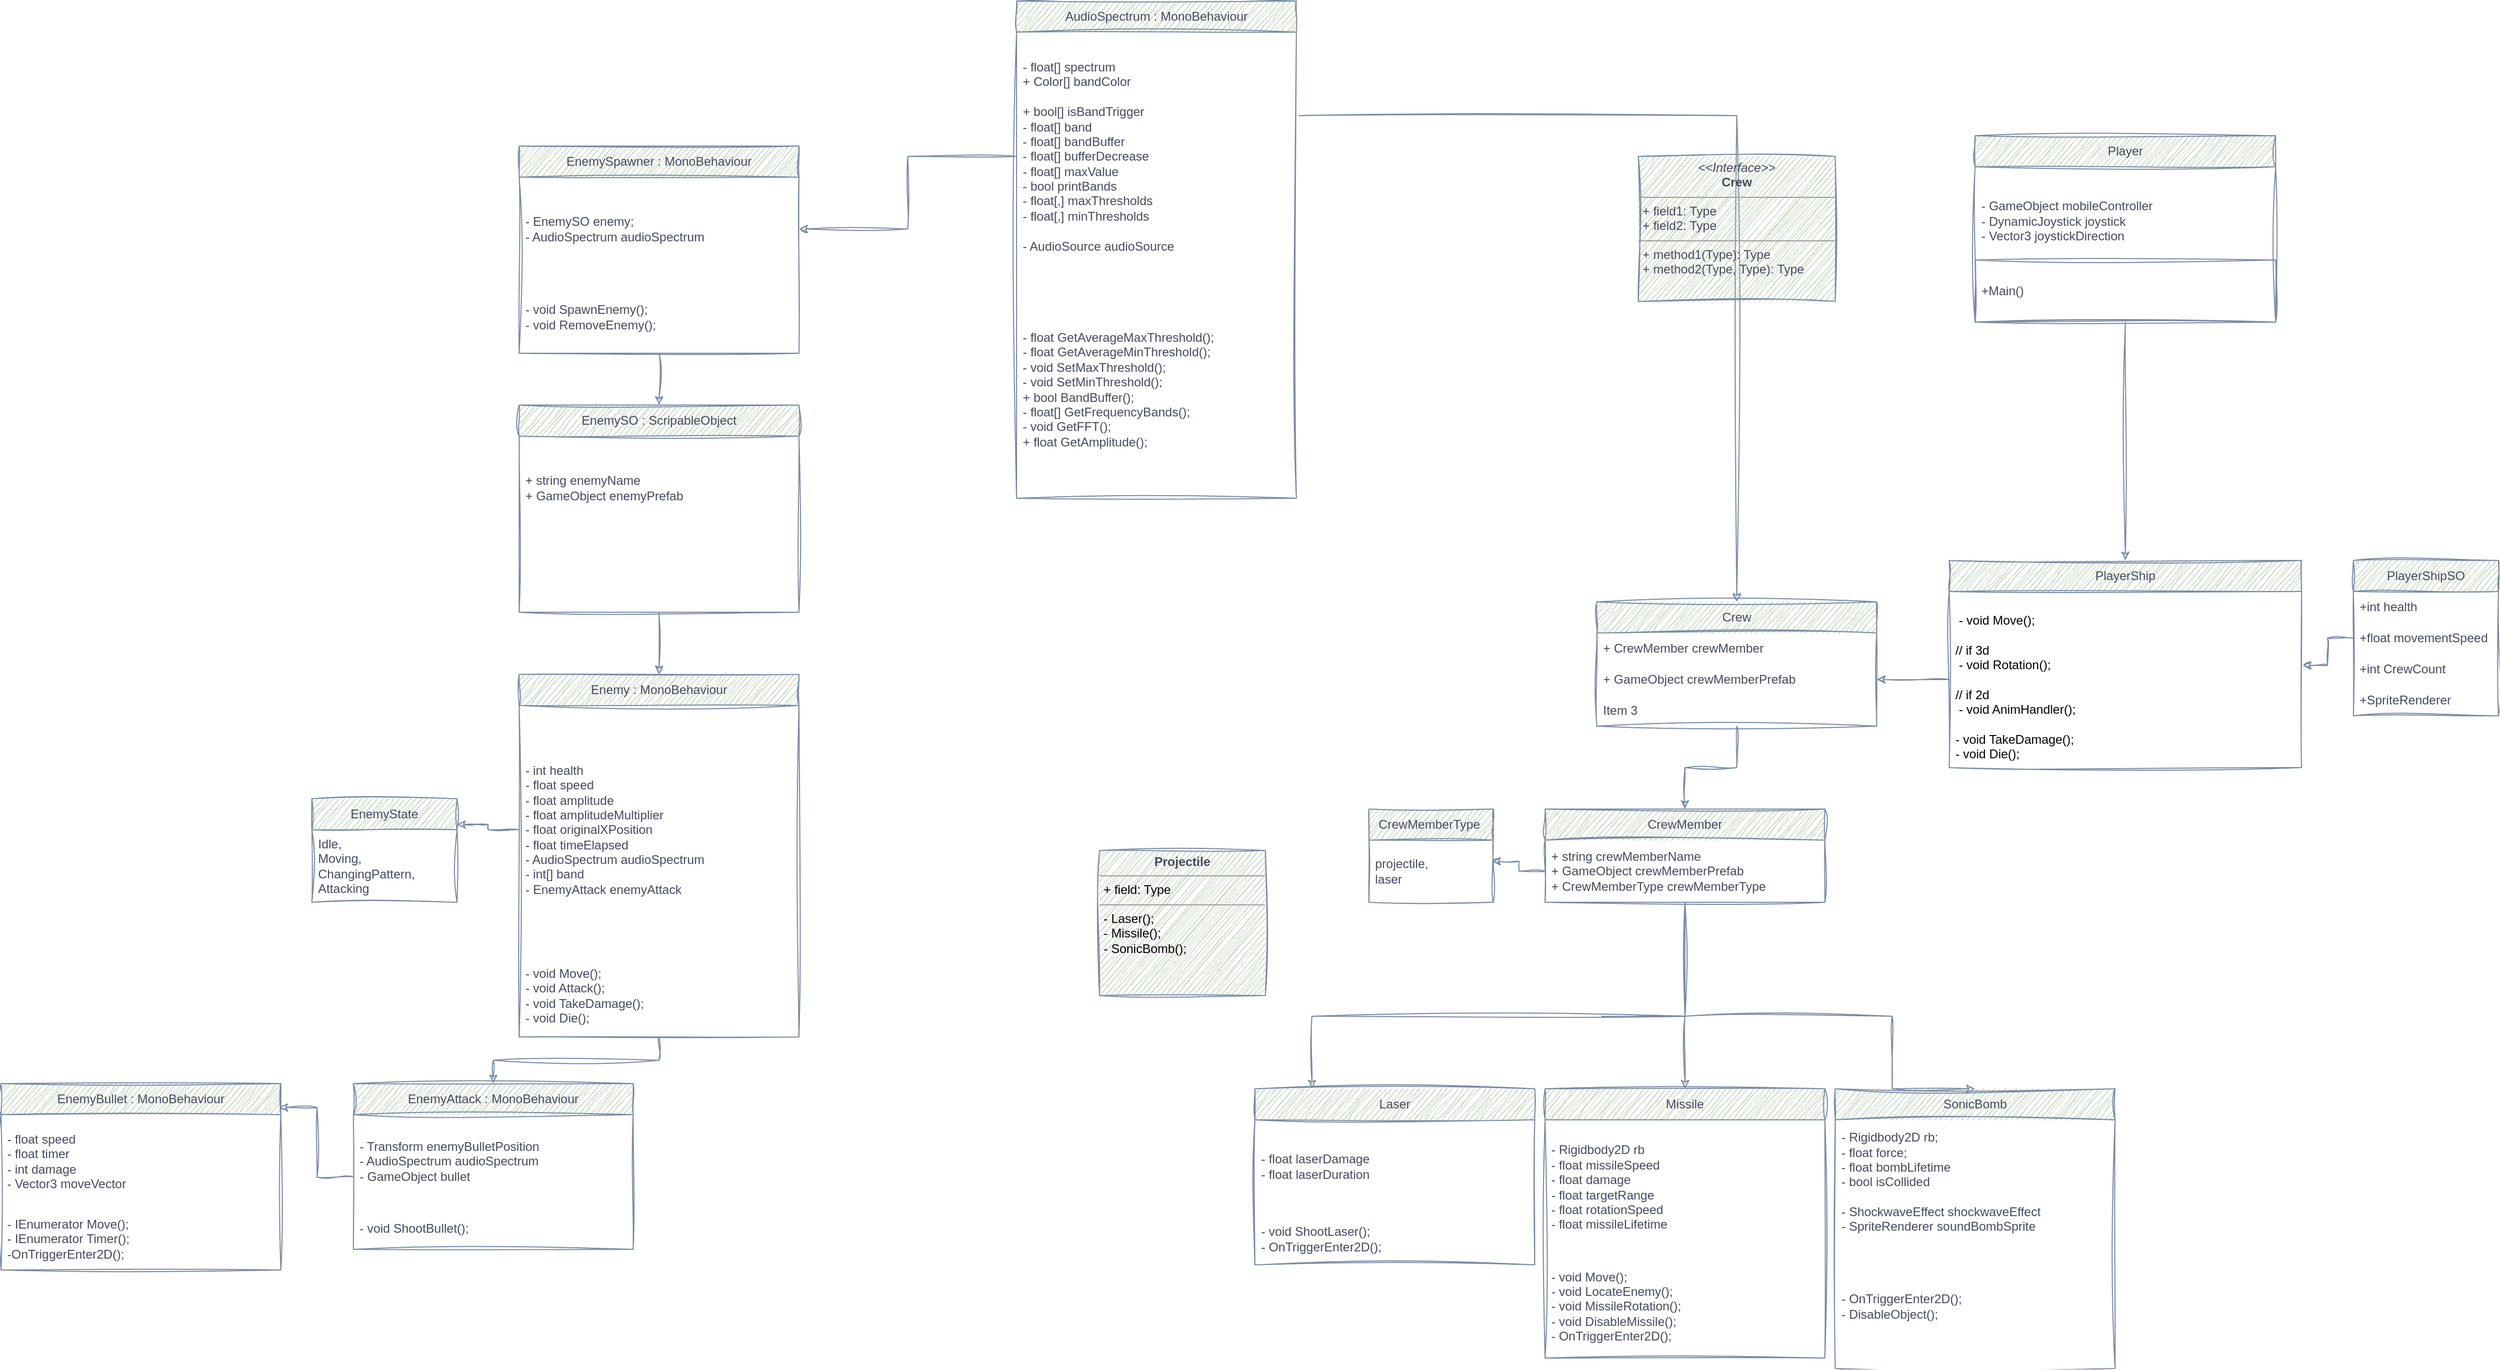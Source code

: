 <mxfile version="22.1.18" type="github">
  <diagram name="Sayfa -1" id="yCrZOPDf6HmHTxJyL4QL">
    <mxGraphModel dx="2022" dy="1812" grid="1" gridSize="10" guides="1" tooltips="1" connect="1" arrows="1" fold="1" page="1" pageScale="1" pageWidth="827" pageHeight="1169" background="none" math="0" shadow="0">
      <root>
        <mxCell id="0" />
        <mxCell id="1" parent="0" />
        <mxCell id="bwt9VeVOE_LFPgZfpiQ7-1" style="edgeStyle=orthogonalEdgeStyle;rounded=0;orthogonalLoop=1;jettySize=auto;html=1;entryX=0.5;entryY=0;entryDx=0;entryDy=0;exitX=1.009;exitY=0.336;exitDx=0;exitDy=0;exitPerimeter=0;labelBackgroundColor=none;fontColor=default;sketch=1;curveFitting=1;jiggle=2;strokeColor=#788AA3;" edge="1" parent="1" source="bwt9VeVOE_LFPgZfpiQ7-3" target="bwt9VeVOE_LFPgZfpiQ7-13">
          <mxGeometry relative="1" as="geometry" />
        </mxCell>
        <mxCell id="bwt9VeVOE_LFPgZfpiQ7-2" value="AudioSpectrum : MonoBehaviour" style="swimlane;fontStyle=0;childLayout=stackLayout;horizontal=1;startSize=30;horizontalStack=0;resizeParent=1;resizeParentMax=0;resizeLast=0;collapsible=1;marginBottom=0;whiteSpace=wrap;html=1;labelBackgroundColor=none;rounded=0;sketch=1;curveFitting=1;jiggle=2;fillColor=#B2C9AB;strokeColor=#788AA3;fontColor=#46495D;" vertex="1" parent="1">
          <mxGeometry x="210" y="-430" width="270" height="480" as="geometry">
            <mxRectangle x="330" y="430" width="60" height="30" as="alternateBounds" />
          </mxGeometry>
        </mxCell>
        <mxCell id="bwt9VeVOE_LFPgZfpiQ7-3" value="- float[] spectrum&lt;br&gt;+ Color[] bandColor&lt;br&gt;&lt;br&gt;+ bool[] isBandTrigger&lt;br&gt;- float[] band&lt;br&gt;- float[] bandBuffer&lt;br&gt;- float[] bufferDecrease&lt;br&gt;- float[] maxValue&lt;br&gt;- bool printBands&lt;br&gt;- float[,] maxThresholds&lt;br&gt;- float[,] minThresholds&lt;br&gt;&lt;br&gt;- AudioSource audioSource" style="text;strokeColor=none;fillColor=none;align=left;verticalAlign=middle;spacingLeft=4;spacingRight=4;overflow=hidden;points=[[0,0.5],[1,0.5]];portConstraint=eastwest;rotatable=0;whiteSpace=wrap;html=1;labelBackgroundColor=none;rounded=0;sketch=1;curveFitting=1;jiggle=2;fontColor=#46495D;" vertex="1" parent="bwt9VeVOE_LFPgZfpiQ7-2">
          <mxGeometry y="30" width="270" height="240" as="geometry" />
        </mxCell>
        <mxCell id="bwt9VeVOE_LFPgZfpiQ7-4" value="- float GetAverageMaxThreshold();&lt;br&gt;- float GetAverageMinThreshold();&lt;br&gt;- void SetMaxThreshold();&lt;br&gt;- void SetMinThreshold();&lt;br&gt;+ bool BandBuffer();&lt;br&gt;- float[] GetFrequencyBands();&lt;br&gt;- void GetFFT();&lt;br&gt;+ float GetAmplitude();" style="text;fillColor=none;align=left;verticalAlign=middle;spacingLeft=4;spacingRight=4;overflow=hidden;points=[[0,0.5],[1,0.5]];portConstraint=eastwest;rotatable=0;whiteSpace=wrap;html=1;labelBackgroundColor=none;rounded=0;sketch=1;curveFitting=1;jiggle=2;fontColor=#46495D;" vertex="1" parent="bwt9VeVOE_LFPgZfpiQ7-2">
          <mxGeometry y="270" width="270" height="210" as="geometry" />
        </mxCell>
        <mxCell id="bwt9VeVOE_LFPgZfpiQ7-5" style="edgeStyle=orthogonalEdgeStyle;rounded=0;orthogonalLoop=1;jettySize=auto;html=1;entryX=0.5;entryY=0;entryDx=0;entryDy=0;labelBackgroundColor=none;fontColor=default;sketch=1;curveFitting=1;jiggle=2;strokeColor=#788AA3;" edge="1" parent="1" source="bwt9VeVOE_LFPgZfpiQ7-6" target="bwt9VeVOE_LFPgZfpiQ7-40">
          <mxGeometry relative="1" as="geometry" />
        </mxCell>
        <mxCell id="bwt9VeVOE_LFPgZfpiQ7-6" value="Enemy : MonoBehaviour" style="swimlane;fontStyle=0;childLayout=stackLayout;horizontal=1;startSize=30;horizontalStack=0;resizeParent=1;resizeParentMax=0;resizeLast=0;collapsible=1;marginBottom=0;whiteSpace=wrap;html=1;labelBackgroundColor=none;rounded=0;sketch=1;curveFitting=1;jiggle=2;fillColor=#B2C9AB;strokeColor=#788AA3;fontColor=#46495D;" vertex="1" parent="1">
          <mxGeometry x="-270" y="220" width="270" height="350" as="geometry">
            <mxRectangle x="330" y="430" width="60" height="30" as="alternateBounds" />
          </mxGeometry>
        </mxCell>
        <mxCell id="bwt9VeVOE_LFPgZfpiQ7-7" value="- int health&lt;br&gt;- float speed&lt;br&gt;- float amplitude&lt;br&gt;- float amplitudeMultiplier&lt;br&gt;- float originalXPosition&lt;br&gt;- float timeElapsed&lt;br&gt;- AudioSpectrum audioSpectrum&lt;br&gt;- int[] band&lt;br&gt;- EnemyAttack enemyAttack" style="text;strokeColor=none;fillColor=none;align=left;verticalAlign=middle;spacingLeft=4;spacingRight=4;overflow=hidden;points=[[0,0.5],[1,0.5]];portConstraint=eastwest;rotatable=0;whiteSpace=wrap;html=1;labelBackgroundColor=none;rounded=0;sketch=1;curveFitting=1;jiggle=2;fontColor=#46495D;" vertex="1" parent="bwt9VeVOE_LFPgZfpiQ7-6">
          <mxGeometry y="30" width="270" height="240" as="geometry" />
        </mxCell>
        <mxCell id="bwt9VeVOE_LFPgZfpiQ7-8" value="- void Move();&lt;br&gt;- void Attack();&lt;br&gt;- void TakeDamage();&lt;br&gt;- void Die();" style="text;fillColor=none;align=left;verticalAlign=middle;spacingLeft=4;spacingRight=4;overflow=hidden;points=[[0,0.5],[1,0.5]];portConstraint=eastwest;rotatable=0;whiteSpace=wrap;html=1;labelBackgroundColor=none;rounded=0;sketch=1;curveFitting=1;jiggle=2;fontColor=#46495D;" vertex="1" parent="bwt9VeVOE_LFPgZfpiQ7-6">
          <mxGeometry y="270" width="270" height="80" as="geometry" />
        </mxCell>
        <mxCell id="bwt9VeVOE_LFPgZfpiQ7-77" style="edgeStyle=orthogonalEdgeStyle;rounded=0;orthogonalLoop=1;jettySize=auto;html=1;entryX=0.5;entryY=0;entryDx=0;entryDy=0;labelBackgroundColor=none;fontColor=default;sketch=1;curveFitting=1;jiggle=2;strokeColor=#788AA3;" edge="1" parent="1" source="bwt9VeVOE_LFPgZfpiQ7-9" target="bwt9VeVOE_LFPgZfpiQ7-60">
          <mxGeometry relative="1" as="geometry" />
        </mxCell>
        <mxCell id="bwt9VeVOE_LFPgZfpiQ7-9" value="Player" style="swimlane;fontStyle=0;childLayout=stackLayout;horizontal=1;startSize=30;horizontalStack=0;resizeParent=1;resizeParentMax=0;resizeLast=0;collapsible=1;marginBottom=0;whiteSpace=wrap;html=1;labelBackgroundColor=none;rounded=0;sketch=1;curveFitting=1;jiggle=2;fillColor=#B2C9AB;strokeColor=#788AA3;fontColor=#46495D;" vertex="1" parent="1">
          <mxGeometry x="1135" y="-300" width="290" height="180" as="geometry">
            <mxRectangle x="330" y="430" width="60" height="30" as="alternateBounds" />
          </mxGeometry>
        </mxCell>
        <mxCell id="bwt9VeVOE_LFPgZfpiQ7-10" value="&lt;br&gt;- GameObject mobileController&lt;br&gt;- DynamicJoystick joystick&lt;br&gt;- Vector3 joystickDirection" style="text;strokeColor=none;fillColor=none;align=left;verticalAlign=middle;spacingLeft=4;spacingRight=4;overflow=hidden;points=[[0,0.5],[1,0.5]];portConstraint=eastwest;rotatable=0;whiteSpace=wrap;html=1;labelBackgroundColor=none;rounded=0;sketch=1;curveFitting=1;jiggle=2;fontColor=#46495D;" vertex="1" parent="bwt9VeVOE_LFPgZfpiQ7-9">
          <mxGeometry y="30" width="290" height="90" as="geometry" />
        </mxCell>
        <mxCell id="bwt9VeVOE_LFPgZfpiQ7-11" value="+Main()" style="text;fillColor=none;align=left;verticalAlign=middle;spacingLeft=4;spacingRight=4;overflow=hidden;points=[[0,0.5],[1,0.5]];portConstraint=eastwest;rotatable=0;whiteSpace=wrap;html=1;labelBackgroundColor=none;rounded=0;sketch=1;curveFitting=1;jiggle=2;fontColor=#46495D;strokeColor=#788AA3;" vertex="1" parent="bwt9VeVOE_LFPgZfpiQ7-9">
          <mxGeometry y="120" width="290" height="60" as="geometry" />
        </mxCell>
        <mxCell id="bwt9VeVOE_LFPgZfpiQ7-12" style="edgeStyle=orthogonalEdgeStyle;rounded=0;orthogonalLoop=1;jettySize=auto;html=1;entryX=0.5;entryY=0;entryDx=0;entryDy=0;labelBackgroundColor=none;fontColor=default;sketch=1;curveFitting=1;jiggle=2;strokeColor=#788AA3;" edge="1" parent="1" source="bwt9VeVOE_LFPgZfpiQ7-13" target="bwt9VeVOE_LFPgZfpiQ7-22">
          <mxGeometry relative="1" as="geometry" />
        </mxCell>
        <mxCell id="bwt9VeVOE_LFPgZfpiQ7-13" value="Crew" style="swimlane;fontStyle=0;childLayout=stackLayout;horizontal=1;startSize=30;horizontalStack=0;resizeParent=1;resizeParentMax=0;resizeLast=0;collapsible=1;marginBottom=0;whiteSpace=wrap;html=1;labelBackgroundColor=none;rounded=0;sketch=1;curveFitting=1;jiggle=2;fillColor=#B2C9AB;strokeColor=#788AA3;fontColor=#46495D;" vertex="1" parent="1">
          <mxGeometry x="770" y="150" width="270" height="120" as="geometry">
            <mxRectangle x="330" y="430" width="60" height="30" as="alternateBounds" />
          </mxGeometry>
        </mxCell>
        <mxCell id="bwt9VeVOE_LFPgZfpiQ7-14" value="+ CrewMember crewMember" style="text;strokeColor=none;fillColor=none;align=left;verticalAlign=middle;spacingLeft=4;spacingRight=4;overflow=hidden;points=[[0,0.5],[1,0.5]];portConstraint=eastwest;rotatable=0;whiteSpace=wrap;html=1;labelBackgroundColor=none;rounded=0;sketch=1;curveFitting=1;jiggle=2;fontColor=#46495D;" vertex="1" parent="bwt9VeVOE_LFPgZfpiQ7-13">
          <mxGeometry y="30" width="270" height="30" as="geometry" />
        </mxCell>
        <mxCell id="bwt9VeVOE_LFPgZfpiQ7-15" value="+ GameObject crewMemberPrefab" style="text;strokeColor=none;fillColor=none;align=left;verticalAlign=middle;spacingLeft=4;spacingRight=4;overflow=hidden;points=[[0,0.5],[1,0.5]];portConstraint=eastwest;rotatable=0;whiteSpace=wrap;html=1;labelBackgroundColor=none;rounded=0;sketch=1;curveFitting=1;jiggle=2;fontColor=#46495D;" vertex="1" parent="bwt9VeVOE_LFPgZfpiQ7-13">
          <mxGeometry y="60" width="270" height="30" as="geometry" />
        </mxCell>
        <mxCell id="bwt9VeVOE_LFPgZfpiQ7-16" value="Item 3" style="text;strokeColor=none;fillColor=none;align=left;verticalAlign=middle;spacingLeft=4;spacingRight=4;overflow=hidden;points=[[0,0.5],[1,0.5]];portConstraint=eastwest;rotatable=0;whiteSpace=wrap;html=1;labelBackgroundColor=none;rounded=0;sketch=1;curveFitting=1;jiggle=2;fontColor=#46495D;" vertex="1" parent="bwt9VeVOE_LFPgZfpiQ7-13">
          <mxGeometry y="90" width="270" height="30" as="geometry" />
        </mxCell>
        <mxCell id="bwt9VeVOE_LFPgZfpiQ7-20" style="edgeStyle=orthogonalEdgeStyle;rounded=0;orthogonalLoop=1;jettySize=auto;html=1;labelBackgroundColor=none;fontColor=default;sketch=1;curveFitting=1;jiggle=2;strokeColor=#788AA3;" edge="1" parent="1" source="bwt9VeVOE_LFPgZfpiQ7-22" target="bwt9VeVOE_LFPgZfpiQ7-24">
          <mxGeometry relative="1" as="geometry">
            <Array as="points">
              <mxPoint x="855" y="550" />
              <mxPoint x="495" y="550" />
            </Array>
          </mxGeometry>
        </mxCell>
        <mxCell id="bwt9VeVOE_LFPgZfpiQ7-21" style="edgeStyle=orthogonalEdgeStyle;rounded=0;orthogonalLoop=1;jettySize=auto;html=1;entryX=0.5;entryY=0;entryDx=0;entryDy=0;labelBackgroundColor=none;fontColor=default;sketch=1;curveFitting=1;jiggle=2;strokeColor=#788AA3;" edge="1" parent="1" source="bwt9VeVOE_LFPgZfpiQ7-22" target="bwt9VeVOE_LFPgZfpiQ7-31">
          <mxGeometry relative="1" as="geometry">
            <Array as="points">
              <mxPoint x="855" y="550" />
              <mxPoint x="1055" y="550" />
            </Array>
          </mxGeometry>
        </mxCell>
        <mxCell id="bwt9VeVOE_LFPgZfpiQ7-22" value="CrewMember" style="swimlane;fontStyle=0;childLayout=stackLayout;horizontal=1;startSize=30;horizontalStack=0;resizeParent=1;resizeParentMax=0;resizeLast=0;collapsible=1;marginBottom=0;whiteSpace=wrap;html=1;labelBackgroundColor=none;rounded=0;sketch=1;curveFitting=1;jiggle=2;fillColor=#B2C9AB;strokeColor=#788AA3;fontColor=#46495D;" vertex="1" parent="1">
          <mxGeometry x="720" y="350" width="270" height="90" as="geometry">
            <mxRectangle x="330" y="430" width="60" height="30" as="alternateBounds" />
          </mxGeometry>
        </mxCell>
        <mxCell id="bwt9VeVOE_LFPgZfpiQ7-23" value="+ string crewMemberName&lt;br&gt;+ GameObject crewMemberPrefab&lt;br&gt;+ CrewMemberType crewMemberType" style="text;strokeColor=none;fillColor=none;align=left;verticalAlign=middle;spacingLeft=4;spacingRight=4;overflow=hidden;points=[[0,0.5],[1,0.5]];portConstraint=eastwest;rotatable=0;whiteSpace=wrap;html=1;labelBackgroundColor=none;rounded=0;sketch=1;curveFitting=1;jiggle=2;fontColor=#46495D;" vertex="1" parent="bwt9VeVOE_LFPgZfpiQ7-22">
          <mxGeometry y="30" width="270" height="60" as="geometry" />
        </mxCell>
        <mxCell id="bwt9VeVOE_LFPgZfpiQ7-24" value="Laser" style="swimlane;fontStyle=0;childLayout=stackLayout;horizontal=1;startSize=30;horizontalStack=0;resizeParent=1;resizeParentMax=0;resizeLast=0;collapsible=1;marginBottom=0;whiteSpace=wrap;html=1;labelBackgroundColor=none;rounded=0;sketch=1;curveFitting=1;jiggle=2;fillColor=#B2C9AB;strokeColor=#788AA3;fontColor=#46495D;" vertex="1" parent="1">
          <mxGeometry x="440" y="620" width="270" height="170" as="geometry">
            <mxRectangle x="330" y="430" width="60" height="30" as="alternateBounds" />
          </mxGeometry>
        </mxCell>
        <mxCell id="bwt9VeVOE_LFPgZfpiQ7-25" value="- float laserDamage&lt;br&gt;- float laserDuration" style="text;strokeColor=none;fillColor=none;align=left;verticalAlign=middle;spacingLeft=4;spacingRight=4;overflow=hidden;points=[[0,0.5],[1,0.5]];portConstraint=eastwest;rotatable=0;whiteSpace=wrap;html=1;labelBackgroundColor=none;rounded=0;sketch=1;curveFitting=1;jiggle=2;fontColor=#46495D;" vertex="1" parent="bwt9VeVOE_LFPgZfpiQ7-24">
          <mxGeometry y="30" width="270" height="90" as="geometry" />
        </mxCell>
        <mxCell id="bwt9VeVOE_LFPgZfpiQ7-26" value="- void ShootLaser();&lt;br&gt;- OnTriggerEnter2D();" style="text;fillColor=none;align=left;verticalAlign=middle;spacingLeft=4;spacingRight=4;overflow=hidden;points=[[0,0.5],[1,0.5]];portConstraint=eastwest;rotatable=0;whiteSpace=wrap;html=1;labelBackgroundColor=none;rounded=0;sketch=1;curveFitting=1;jiggle=2;fontColor=#46495D;" vertex="1" parent="bwt9VeVOE_LFPgZfpiQ7-24">
          <mxGeometry y="120" width="270" height="50" as="geometry" />
        </mxCell>
        <mxCell id="bwt9VeVOE_LFPgZfpiQ7-27" style="edgeStyle=orthogonalEdgeStyle;rounded=0;orthogonalLoop=1;jettySize=auto;html=1;labelBackgroundColor=none;fontColor=default;sketch=1;curveFitting=1;jiggle=2;strokeColor=#788AA3;" edge="1" parent="1" target="bwt9VeVOE_LFPgZfpiQ7-28">
          <mxGeometry relative="1" as="geometry">
            <mxPoint x="775" y="550" as="sourcePoint" />
            <Array as="points">
              <mxPoint x="855" y="550" />
            </Array>
          </mxGeometry>
        </mxCell>
        <mxCell id="bwt9VeVOE_LFPgZfpiQ7-28" value="Missile" style="swimlane;fontStyle=0;childLayout=stackLayout;horizontal=1;startSize=30;horizontalStack=0;resizeParent=1;resizeParentMax=0;resizeLast=0;collapsible=1;marginBottom=0;whiteSpace=wrap;html=1;labelBackgroundColor=none;rounded=0;sketch=1;curveFitting=1;jiggle=2;fillColor=#B2C9AB;strokeColor=#788AA3;fontColor=#46495D;" vertex="1" parent="1">
          <mxGeometry x="720" y="620" width="270" height="260" as="geometry">
            <mxRectangle x="330" y="430" width="60" height="30" as="alternateBounds" />
          </mxGeometry>
        </mxCell>
        <mxCell id="bwt9VeVOE_LFPgZfpiQ7-29" value="- Rigidbody2D rb&lt;br&gt;- float missileSpeed&lt;br&gt;- float damage&lt;br&gt;- float targetRange&lt;br&gt;- float rotationSpeed&lt;br&gt;- float missileLifetime" style="text;strokeColor=none;fillColor=none;align=left;verticalAlign=middle;spacingLeft=4;spacingRight=4;overflow=hidden;points=[[0,0.5],[1,0.5]];portConstraint=eastwest;rotatable=0;whiteSpace=wrap;html=1;labelBackgroundColor=none;rounded=0;sketch=1;curveFitting=1;jiggle=2;fontColor=#46495D;" vertex="1" parent="bwt9VeVOE_LFPgZfpiQ7-28">
          <mxGeometry y="30" width="270" height="130" as="geometry" />
        </mxCell>
        <mxCell id="bwt9VeVOE_LFPgZfpiQ7-30" value="- void Move();&lt;br&gt;- void LocateEnemy();&lt;br&gt;- void MissileRotation();&lt;br&gt;- void DisableMissile();&lt;br&gt;- OnTriggerEnter2D();" style="text;fillColor=none;align=left;verticalAlign=middle;spacingLeft=4;spacingRight=4;overflow=hidden;points=[[0,0.5],[1,0.5]];portConstraint=eastwest;rotatable=0;whiteSpace=wrap;html=1;labelBackgroundColor=none;rounded=0;sketch=1;curveFitting=1;jiggle=2;fontColor=#46495D;" vertex="1" parent="bwt9VeVOE_LFPgZfpiQ7-28">
          <mxGeometry y="160" width="270" height="100" as="geometry" />
        </mxCell>
        <mxCell id="bwt9VeVOE_LFPgZfpiQ7-31" value="SonicBomb" style="swimlane;fontStyle=0;childLayout=stackLayout;horizontal=1;startSize=30;horizontalStack=0;resizeParent=1;resizeParentMax=0;resizeLast=0;collapsible=1;marginBottom=0;whiteSpace=wrap;html=1;labelBackgroundColor=none;rounded=0;sketch=1;curveFitting=1;jiggle=2;fillColor=#B2C9AB;strokeColor=#788AA3;fontColor=#46495D;" vertex="1" parent="1">
          <mxGeometry x="1000" y="620" width="270" height="270" as="geometry">
            <mxRectangle x="330" y="430" width="60" height="30" as="alternateBounds" />
          </mxGeometry>
        </mxCell>
        <mxCell id="bwt9VeVOE_LFPgZfpiQ7-32" value="- Rigidbody2D rb;&lt;br&gt;- float force;&lt;br&gt;- float bombLifetime&lt;br&gt;- bool isCollided&lt;br&gt;&lt;br&gt;- ShockwaveEffect shockwaveEffect&lt;br&gt;- SpriteRenderer soundBombSprite" style="text;strokeColor=none;fillColor=none;align=left;verticalAlign=middle;spacingLeft=4;spacingRight=4;overflow=hidden;points=[[0,0.5],[1,0.5]];portConstraint=eastwest;rotatable=0;whiteSpace=wrap;html=1;labelBackgroundColor=none;rounded=0;sketch=1;curveFitting=1;jiggle=2;fontColor=#46495D;" vertex="1" parent="bwt9VeVOE_LFPgZfpiQ7-31">
          <mxGeometry y="30" width="270" height="120" as="geometry" />
        </mxCell>
        <mxCell id="bwt9VeVOE_LFPgZfpiQ7-33" value="- OnTriggerEnter2D();&lt;br&gt;- DisableObject();" style="text;fillColor=none;align=left;verticalAlign=middle;spacingLeft=4;spacingRight=4;overflow=hidden;points=[[0,0.5],[1,0.5]];portConstraint=eastwest;rotatable=0;whiteSpace=wrap;html=1;labelBackgroundColor=none;rounded=0;sketch=1;curveFitting=1;jiggle=2;fontColor=#46495D;" vertex="1" parent="bwt9VeVOE_LFPgZfpiQ7-31">
          <mxGeometry y="150" width="270" height="120" as="geometry" />
        </mxCell>
        <mxCell id="bwt9VeVOE_LFPgZfpiQ7-34" value="CrewMemberType&amp;nbsp;" style="swimlane;fontStyle=0;childLayout=stackLayout;horizontal=1;startSize=30;horizontalStack=0;resizeParent=1;resizeParentMax=0;resizeLast=0;collapsible=1;marginBottom=0;whiteSpace=wrap;html=1;labelBackgroundColor=none;rounded=0;sketch=1;curveFitting=1;jiggle=2;fillColor=#B2C9AB;strokeColor=#788AA3;fontColor=#46495D;" vertex="1" parent="1">
          <mxGeometry x="550" y="350" width="120" height="90" as="geometry">
            <mxRectangle x="550" y="350" width="60" height="30" as="alternateBounds" />
          </mxGeometry>
        </mxCell>
        <mxCell id="bwt9VeVOE_LFPgZfpiQ7-35" value="projectile,&lt;br&gt;laser" style="text;strokeColor=none;fillColor=none;align=left;verticalAlign=middle;spacingLeft=4;spacingRight=4;overflow=hidden;points=[[0,0.5],[1,0.5]];portConstraint=eastwest;rotatable=0;whiteSpace=wrap;html=1;labelBackgroundColor=none;rounded=0;sketch=1;curveFitting=1;jiggle=2;fontColor=#46495D;" vertex="1" parent="bwt9VeVOE_LFPgZfpiQ7-34">
          <mxGeometry y="30" width="120" height="60" as="geometry" />
        </mxCell>
        <mxCell id="bwt9VeVOE_LFPgZfpiQ7-36" style="edgeStyle=orthogonalEdgeStyle;rounded=0;orthogonalLoop=1;jettySize=auto;html=1;exitX=0;exitY=0.5;exitDx=0;exitDy=0;entryX=0.989;entryY=0.342;entryDx=0;entryDy=0;entryPerimeter=0;labelBackgroundColor=none;fontColor=default;sketch=1;curveFitting=1;jiggle=2;strokeColor=#788AA3;" edge="1" parent="1" source="bwt9VeVOE_LFPgZfpiQ7-23" target="bwt9VeVOE_LFPgZfpiQ7-35">
          <mxGeometry relative="1" as="geometry" />
        </mxCell>
        <mxCell id="bwt9VeVOE_LFPgZfpiQ7-37" value="EnemyState" style="swimlane;fontStyle=0;childLayout=stackLayout;horizontal=1;startSize=30;horizontalStack=0;resizeParent=1;resizeParentMax=0;resizeLast=0;collapsible=1;marginBottom=0;whiteSpace=wrap;html=1;labelBackgroundColor=none;rounded=0;sketch=1;curveFitting=1;jiggle=2;fillColor=#B2C9AB;strokeColor=#788AA3;fontColor=#46495D;" vertex="1" parent="1">
          <mxGeometry x="-470" y="340" width="140" height="100" as="geometry">
            <mxRectangle x="330" y="430" width="60" height="30" as="alternateBounds" />
          </mxGeometry>
        </mxCell>
        <mxCell id="bwt9VeVOE_LFPgZfpiQ7-38" value="Idle,&lt;br&gt;Moving,&lt;br&gt;ChangingPattern,&lt;br&gt;Attacking" style="text;strokeColor=none;fillColor=none;align=left;verticalAlign=middle;spacingLeft=4;spacingRight=4;overflow=hidden;points=[[0,0.5],[1,0.5]];portConstraint=eastwest;rotatable=0;whiteSpace=wrap;html=1;labelBackgroundColor=none;rounded=0;sketch=1;curveFitting=1;jiggle=2;fontColor=#46495D;" vertex="1" parent="bwt9VeVOE_LFPgZfpiQ7-37">
          <mxGeometry y="30" width="140" height="70" as="geometry" />
        </mxCell>
        <mxCell id="bwt9VeVOE_LFPgZfpiQ7-39" style="edgeStyle=orthogonalEdgeStyle;rounded=0;orthogonalLoop=1;jettySize=auto;html=1;entryX=1;entryY=0.25;entryDx=0;entryDy=0;labelBackgroundColor=none;fontColor=default;sketch=1;curveFitting=1;jiggle=2;strokeColor=#788AA3;" edge="1" parent="1" source="bwt9VeVOE_LFPgZfpiQ7-7" target="bwt9VeVOE_LFPgZfpiQ7-37">
          <mxGeometry relative="1" as="geometry" />
        </mxCell>
        <mxCell id="bwt9VeVOE_LFPgZfpiQ7-40" value="EnemyAttack : MonoBehaviour" style="swimlane;fontStyle=0;childLayout=stackLayout;horizontal=1;startSize=30;horizontalStack=0;resizeParent=1;resizeParentMax=0;resizeLast=0;collapsible=1;marginBottom=0;whiteSpace=wrap;html=1;labelBackgroundColor=none;rounded=0;sketch=1;curveFitting=1;jiggle=2;fillColor=#B2C9AB;strokeColor=#788AA3;fontColor=#46495D;" vertex="1" parent="1">
          <mxGeometry x="-430" y="615" width="270" height="160" as="geometry">
            <mxRectangle x="330" y="430" width="60" height="30" as="alternateBounds" />
          </mxGeometry>
        </mxCell>
        <mxCell id="bwt9VeVOE_LFPgZfpiQ7-41" value="- Transform enemyBulletPosition&lt;br&gt;- AudioSpectrum audioSpectrum&lt;br&gt;- GameObject bullet" style="text;strokeColor=none;fillColor=none;align=left;verticalAlign=middle;spacingLeft=4;spacingRight=4;overflow=hidden;points=[[0,0.5],[1,0.5]];portConstraint=eastwest;rotatable=0;whiteSpace=wrap;html=1;labelBackgroundColor=none;rounded=0;sketch=1;curveFitting=1;jiggle=2;fontColor=#46495D;" vertex="1" parent="bwt9VeVOE_LFPgZfpiQ7-40">
          <mxGeometry y="30" width="270" height="90" as="geometry" />
        </mxCell>
        <mxCell id="bwt9VeVOE_LFPgZfpiQ7-42" value="- void ShootBullet();" style="text;fillColor=none;align=left;verticalAlign=middle;spacingLeft=4;spacingRight=4;overflow=hidden;points=[[0,0.5],[1,0.5]];portConstraint=eastwest;rotatable=0;whiteSpace=wrap;html=1;labelBackgroundColor=none;rounded=0;sketch=1;curveFitting=1;jiggle=2;fontColor=#46495D;" vertex="1" parent="bwt9VeVOE_LFPgZfpiQ7-40">
          <mxGeometry y="120" width="270" height="40" as="geometry" />
        </mxCell>
        <mxCell id="bwt9VeVOE_LFPgZfpiQ7-43" value="EnemyBullet : MonoBehaviour" style="swimlane;fontStyle=0;childLayout=stackLayout;horizontal=1;startSize=30;horizontalStack=0;resizeParent=1;resizeParentMax=0;resizeLast=0;collapsible=1;marginBottom=0;whiteSpace=wrap;html=1;labelBackgroundColor=none;rounded=0;sketch=1;curveFitting=1;jiggle=2;fillColor=#B2C9AB;strokeColor=#788AA3;fontColor=#46495D;" vertex="1" parent="1">
          <mxGeometry x="-770" y="615" width="270" height="180" as="geometry">
            <mxRectangle x="330" y="430" width="60" height="30" as="alternateBounds" />
          </mxGeometry>
        </mxCell>
        <mxCell id="bwt9VeVOE_LFPgZfpiQ7-44" value="- float speed&lt;br&gt;- float timer&lt;br&gt;- int damage&lt;br&gt;- Vector3 moveVector" style="text;strokeColor=none;fillColor=none;align=left;verticalAlign=middle;spacingLeft=4;spacingRight=4;overflow=hidden;points=[[0,0.5],[1,0.5]];portConstraint=eastwest;rotatable=0;whiteSpace=wrap;html=1;labelBackgroundColor=none;rounded=0;sketch=1;curveFitting=1;jiggle=2;fontColor=#46495D;" vertex="1" parent="bwt9VeVOE_LFPgZfpiQ7-43">
          <mxGeometry y="30" width="270" height="90" as="geometry" />
        </mxCell>
        <mxCell id="bwt9VeVOE_LFPgZfpiQ7-45" value="- IEnumerator Move();&lt;br&gt;- IEnumerator Timer();&lt;br&gt;-OnTriggerEnter2D();" style="text;fillColor=none;align=left;verticalAlign=middle;spacingLeft=4;spacingRight=4;overflow=hidden;points=[[0,0.5],[1,0.5]];portConstraint=eastwest;rotatable=0;whiteSpace=wrap;html=1;labelBackgroundColor=none;rounded=0;sketch=1;curveFitting=1;jiggle=2;fontColor=#46495D;" vertex="1" parent="bwt9VeVOE_LFPgZfpiQ7-43">
          <mxGeometry y="120" width="270" height="60" as="geometry" />
        </mxCell>
        <mxCell id="bwt9VeVOE_LFPgZfpiQ7-46" style="edgeStyle=orthogonalEdgeStyle;rounded=0;orthogonalLoop=1;jettySize=auto;html=1;entryX=0.994;entryY=0.129;entryDx=0;entryDy=0;entryPerimeter=0;labelBackgroundColor=none;fontColor=default;sketch=1;curveFitting=1;jiggle=2;strokeColor=#788AA3;" edge="1" parent="1" target="bwt9VeVOE_LFPgZfpiQ7-43">
          <mxGeometry relative="1" as="geometry">
            <mxPoint x="-430" y="705" as="sourcePoint" />
          </mxGeometry>
        </mxCell>
        <mxCell id="bwt9VeVOE_LFPgZfpiQ7-47" style="edgeStyle=orthogonalEdgeStyle;rounded=0;orthogonalLoop=1;jettySize=auto;html=1;entryX=0.5;entryY=0;entryDx=0;entryDy=0;labelBackgroundColor=none;fontColor=default;sketch=1;curveFitting=1;jiggle=2;strokeColor=#788AA3;" edge="1" parent="1" source="bwt9VeVOE_LFPgZfpiQ7-48" target="bwt9VeVOE_LFPgZfpiQ7-53">
          <mxGeometry relative="1" as="geometry" />
        </mxCell>
        <mxCell id="bwt9VeVOE_LFPgZfpiQ7-48" value="EnemySpawner : MonoBehaviour" style="swimlane;fontStyle=0;childLayout=stackLayout;horizontal=1;startSize=30;horizontalStack=0;resizeParent=1;resizeParentMax=0;resizeLast=0;collapsible=1;marginBottom=0;whiteSpace=wrap;html=1;labelBackgroundColor=none;rounded=0;sketch=1;curveFitting=1;jiggle=2;fillColor=#B2C9AB;strokeColor=#788AA3;fontColor=#46495D;" vertex="1" parent="1">
          <mxGeometry x="-270" y="-290" width="270" height="200" as="geometry">
            <mxRectangle x="330" y="430" width="60" height="30" as="alternateBounds" />
          </mxGeometry>
        </mxCell>
        <mxCell id="bwt9VeVOE_LFPgZfpiQ7-49" value="- EnemySO enemy;&lt;br&gt;- AudioSpectrum audioSpectrum" style="text;strokeColor=none;fillColor=none;align=left;verticalAlign=middle;spacingLeft=4;spacingRight=4;overflow=hidden;points=[[0,0.5],[1,0.5]];portConstraint=eastwest;rotatable=0;whiteSpace=wrap;html=1;labelBackgroundColor=none;rounded=0;sketch=1;curveFitting=1;jiggle=2;fontColor=#46495D;" vertex="1" parent="bwt9VeVOE_LFPgZfpiQ7-48">
          <mxGeometry y="30" width="270" height="100" as="geometry" />
        </mxCell>
        <mxCell id="bwt9VeVOE_LFPgZfpiQ7-50" value="- void SpawnEnemy();&lt;br&gt;- void RemoveEnemy();" style="text;fillColor=none;align=left;verticalAlign=middle;spacingLeft=4;spacingRight=4;overflow=hidden;points=[[0,0.5],[1,0.5]];portConstraint=eastwest;rotatable=0;whiteSpace=wrap;html=1;labelBackgroundColor=none;rounded=0;sketch=1;curveFitting=1;jiggle=2;fontColor=#46495D;" vertex="1" parent="bwt9VeVOE_LFPgZfpiQ7-48">
          <mxGeometry y="130" width="270" height="70" as="geometry" />
        </mxCell>
        <mxCell id="bwt9VeVOE_LFPgZfpiQ7-51" style="edgeStyle=orthogonalEdgeStyle;rounded=0;orthogonalLoop=1;jettySize=auto;html=1;entryX=1;entryY=0.5;entryDx=0;entryDy=0;labelBackgroundColor=none;fontColor=default;sketch=1;curveFitting=1;jiggle=2;strokeColor=#788AA3;" edge="1" parent="1" source="bwt9VeVOE_LFPgZfpiQ7-3" target="bwt9VeVOE_LFPgZfpiQ7-49">
          <mxGeometry relative="1" as="geometry" />
        </mxCell>
        <mxCell id="bwt9VeVOE_LFPgZfpiQ7-52" style="edgeStyle=orthogonalEdgeStyle;rounded=0;orthogonalLoop=1;jettySize=auto;html=1;entryX=0.5;entryY=0;entryDx=0;entryDy=0;labelBackgroundColor=none;fontColor=default;sketch=1;curveFitting=1;jiggle=2;strokeColor=#788AA3;" edge="1" parent="1" source="bwt9VeVOE_LFPgZfpiQ7-53" target="bwt9VeVOE_LFPgZfpiQ7-6">
          <mxGeometry relative="1" as="geometry" />
        </mxCell>
        <mxCell id="bwt9VeVOE_LFPgZfpiQ7-53" value="EnemySO : ScripableObject" style="swimlane;fontStyle=0;childLayout=stackLayout;horizontal=1;startSize=30;horizontalStack=0;resizeParent=1;resizeParentMax=0;resizeLast=0;collapsible=1;marginBottom=0;whiteSpace=wrap;html=1;labelBackgroundColor=none;rounded=0;sketch=1;curveFitting=1;jiggle=2;fillColor=#B2C9AB;strokeColor=#788AA3;fontColor=#46495D;" vertex="1" parent="1">
          <mxGeometry x="-270" y="-40" width="270" height="200" as="geometry">
            <mxRectangle x="330" y="430" width="60" height="30" as="alternateBounds" />
          </mxGeometry>
        </mxCell>
        <mxCell id="bwt9VeVOE_LFPgZfpiQ7-54" value="+ string enemyName&lt;br&gt;+ GameObject enemyPrefab" style="text;strokeColor=none;fillColor=none;align=left;verticalAlign=middle;spacingLeft=4;spacingRight=4;overflow=hidden;points=[[0,0.5],[1,0.5]];portConstraint=eastwest;rotatable=0;whiteSpace=wrap;html=1;labelBackgroundColor=none;rounded=0;sketch=1;curveFitting=1;jiggle=2;fontColor=#46495D;" vertex="1" parent="bwt9VeVOE_LFPgZfpiQ7-53">
          <mxGeometry y="30" width="270" height="100" as="geometry" />
        </mxCell>
        <mxCell id="bwt9VeVOE_LFPgZfpiQ7-55" value="" style="text;fillColor=none;align=left;verticalAlign=middle;spacingLeft=4;spacingRight=4;overflow=hidden;points=[[0,0.5],[1,0.5]];portConstraint=eastwest;rotatable=0;whiteSpace=wrap;html=1;labelBackgroundColor=none;rounded=0;sketch=1;curveFitting=1;jiggle=2;fontColor=#46495D;" vertex="1" parent="bwt9VeVOE_LFPgZfpiQ7-53">
          <mxGeometry y="130" width="270" height="70" as="geometry" />
        </mxCell>
        <mxCell id="bwt9VeVOE_LFPgZfpiQ7-60" value="PlayerShip" style="swimlane;fontStyle=0;childLayout=stackLayout;horizontal=1;startSize=30;horizontalStack=0;resizeParent=1;resizeParentMax=0;resizeLast=0;collapsible=1;marginBottom=0;whiteSpace=wrap;html=1;labelBackgroundColor=none;rounded=0;sketch=1;curveFitting=1;jiggle=2;fillColor=#B2C9AB;strokeColor=#788AA3;fontColor=#46495D;" vertex="1" parent="1">
          <mxGeometry x="1110" y="110" width="340" height="200" as="geometry" />
        </mxCell>
        <mxCell id="bwt9VeVOE_LFPgZfpiQ7-61" value="&lt;span style=&quot;background-color: rgb(255, 255, 255);&quot;&gt;&lt;font color=&quot;#000000&quot;&gt;&lt;br&gt;&lt;span style=&quot;font-family: Helvetica; font-size: 12px; font-style: normal; font-variant-ligatures: normal; font-variant-caps: normal; font-weight: 400; letter-spacing: normal; orphans: 2; text-align: left; text-indent: 0px; text-transform: none; widows: 2; word-spacing: 0px; -webkit-text-stroke-width: 0px; text-decoration-thickness: initial; text-decoration-style: initial; text-decoration-color: initial; float: none; display: inline !important;&quot;&gt;&amp;nbsp;- void Move();&lt;/span&gt;&lt;br style=&quot;border-color: rgb(0, 0, 0); font-family: Helvetica; font-size: 12px; font-style: normal; font-variant-ligatures: normal; font-variant-caps: normal; font-weight: 400; letter-spacing: normal; orphans: 2; text-align: left; text-indent: 0px; text-transform: none; widows: 2; word-spacing: 0px; -webkit-text-stroke-width: 0px; text-decoration-thickness: initial; text-decoration-style: initial; text-decoration-color: initial;&quot;&gt;&lt;br style=&quot;border-color: rgb(0, 0, 0); font-family: Helvetica; font-size: 12px; font-style: normal; font-variant-ligatures: normal; font-variant-caps: normal; font-weight: 400; letter-spacing: normal; orphans: 2; text-align: left; text-indent: 0px; text-transform: none; widows: 2; word-spacing: 0px; -webkit-text-stroke-width: 0px; text-decoration-thickness: initial; text-decoration-style: initial; text-decoration-color: initial;&quot;&gt;&lt;span style=&quot;font-family: Helvetica; font-size: 12px; font-style: normal; font-variant-ligatures: normal; font-variant-caps: normal; font-weight: 400; letter-spacing: normal; orphans: 2; text-align: left; text-indent: 0px; text-transform: none; widows: 2; word-spacing: 0px; -webkit-text-stroke-width: 0px; text-decoration-thickness: initial; text-decoration-style: initial; text-decoration-color: initial; float: none; display: inline !important;&quot;&gt;// if 3d&lt;/span&gt;&lt;br style=&quot;border-color: rgb(0, 0, 0); font-family: Helvetica; font-size: 12px; font-style: normal; font-variant-ligatures: normal; font-variant-caps: normal; font-weight: 400; letter-spacing: normal; orphans: 2; text-align: left; text-indent: 0px; text-transform: none; widows: 2; word-spacing: 0px; -webkit-text-stroke-width: 0px; text-decoration-thickness: initial; text-decoration-style: initial; text-decoration-color: initial;&quot;&gt;&lt;span style=&quot;font-family: Helvetica; font-size: 12px; font-style: normal; font-variant-ligatures: normal; font-variant-caps: normal; font-weight: 400; letter-spacing: normal; orphans: 2; text-align: left; text-indent: 0px; text-transform: none; widows: 2; word-spacing: 0px; -webkit-text-stroke-width: 0px; text-decoration-thickness: initial; text-decoration-style: initial; text-decoration-color: initial; float: none; display: inline !important;&quot;&gt;&amp;nbsp;- void Rotation();&lt;/span&gt;&lt;br style=&quot;border-color: rgb(0, 0, 0); font-family: Helvetica; font-size: 12px; font-style: normal; font-variant-ligatures: normal; font-variant-caps: normal; font-weight: 400; letter-spacing: normal; orphans: 2; text-align: left; text-indent: 0px; text-transform: none; widows: 2; word-spacing: 0px; -webkit-text-stroke-width: 0px; text-decoration-thickness: initial; text-decoration-style: initial; text-decoration-color: initial;&quot;&gt;&lt;br style=&quot;border-color: rgb(0, 0, 0); font-family: Helvetica; font-size: 12px; font-style: normal; font-variant-ligatures: normal; font-variant-caps: normal; font-weight: 400; letter-spacing: normal; orphans: 2; text-align: left; text-indent: 0px; text-transform: none; widows: 2; word-spacing: 0px; -webkit-text-stroke-width: 0px; text-decoration-thickness: initial; text-decoration-style: initial; text-decoration-color: initial;&quot;&gt;&lt;span style=&quot;font-family: Helvetica; font-size: 12px; font-style: normal; font-variant-ligatures: normal; font-variant-caps: normal; font-weight: 400; letter-spacing: normal; orphans: 2; text-align: left; text-indent: 0px; text-transform: none; widows: 2; word-spacing: 0px; -webkit-text-stroke-width: 0px; text-decoration-thickness: initial; text-decoration-style: initial; text-decoration-color: initial; float: none; display: inline !important;&quot;&gt;// if 2d&lt;/span&gt;&lt;br style=&quot;border-color: rgb(0, 0, 0); font-family: Helvetica; font-size: 12px; font-style: normal; font-variant-ligatures: normal; font-variant-caps: normal; font-weight: 400; letter-spacing: normal; orphans: 2; text-align: left; text-indent: 0px; text-transform: none; widows: 2; word-spacing: 0px; -webkit-text-stroke-width: 0px; text-decoration-thickness: initial; text-decoration-style: initial; text-decoration-color: initial;&quot;&gt;&lt;span style=&quot;font-family: Helvetica; font-size: 12px; font-style: normal; font-variant-ligatures: normal; font-variant-caps: normal; font-weight: 400; letter-spacing: normal; orphans: 2; text-align: left; text-indent: 0px; text-transform: none; widows: 2; word-spacing: 0px; -webkit-text-stroke-width: 0px; text-decoration-thickness: initial; text-decoration-style: initial; text-decoration-color: initial; float: none; display: inline !important;&quot;&gt;&amp;nbsp;- void AnimHandler();&lt;/span&gt;&lt;br style=&quot;border-color: rgb(0, 0, 0); font-family: Helvetica; font-size: 12px; font-style: normal; font-variant-ligatures: normal; font-variant-caps: normal; font-weight: 400; letter-spacing: normal; orphans: 2; text-align: left; text-indent: 0px; text-transform: none; widows: 2; word-spacing: 0px; -webkit-text-stroke-width: 0px; text-decoration-thickness: initial; text-decoration-style: initial; text-decoration-color: initial;&quot;&gt;&lt;br style=&quot;border-color: rgb(0, 0, 0); font-family: Helvetica; font-size: 12px; font-style: normal; font-variant-ligatures: normal; font-variant-caps: normal; font-weight: 400; letter-spacing: normal; orphans: 2; text-align: left; text-indent: 0px; text-transform: none; widows: 2; word-spacing: 0px; -webkit-text-stroke-width: 0px; text-decoration-thickness: initial; text-decoration-style: initial; text-decoration-color: initial;&quot;&gt;&lt;span style=&quot;font-family: Helvetica; font-size: 12px; font-style: normal; font-variant-ligatures: normal; font-variant-caps: normal; font-weight: 400; letter-spacing: normal; orphans: 2; text-align: left; text-indent: 0px; text-transform: none; widows: 2; word-spacing: 0px; -webkit-text-stroke-width: 0px; text-decoration-thickness: initial; text-decoration-style: initial; text-decoration-color: initial; float: none; display: inline !important;&quot;&gt;- void TakeDamage();&lt;/span&gt;&lt;br style=&quot;border-color: rgb(0, 0, 0); font-family: Helvetica; font-size: 12px; font-style: normal; font-variant-ligatures: normal; font-variant-caps: normal; font-weight: 400; letter-spacing: normal; orphans: 2; text-align: left; text-indent: 0px; text-transform: none; widows: 2; word-spacing: 0px; -webkit-text-stroke-width: 0px; text-decoration-thickness: initial; text-decoration-style: initial; text-decoration-color: initial;&quot;&gt;&lt;span style=&quot;font-family: Helvetica; font-size: 12px; font-style: normal; font-variant-ligatures: normal; font-variant-caps: normal; font-weight: 400; letter-spacing: normal; orphans: 2; text-align: left; text-indent: 0px; text-transform: none; widows: 2; word-spacing: 0px; -webkit-text-stroke-width: 0px; text-decoration-thickness: initial; text-decoration-style: initial; text-decoration-color: initial; float: none; display: inline !important;&quot;&gt;- void Die();&lt;/span&gt;&lt;/font&gt;&lt;br&gt;&lt;/span&gt;" style="text;fillColor=none;align=left;verticalAlign=middle;spacingLeft=4;spacingRight=4;overflow=hidden;points=[[0,0.5],[1,0.5]];portConstraint=eastwest;rotatable=0;whiteSpace=wrap;html=1;labelBackgroundColor=none;rounded=0;sketch=1;curveFitting=1;jiggle=2;fontColor=#46495D;" vertex="1" parent="bwt9VeVOE_LFPgZfpiQ7-60">
          <mxGeometry y="30" width="340" height="170" as="geometry" />
        </mxCell>
        <mxCell id="bwt9VeVOE_LFPgZfpiQ7-62" value="PlayerShipSO" style="swimlane;fontStyle=0;childLayout=stackLayout;horizontal=1;startSize=30;horizontalStack=0;resizeParent=1;resizeParentMax=0;resizeLast=0;collapsible=1;marginBottom=0;whiteSpace=wrap;html=1;labelBackgroundColor=none;rounded=0;sketch=1;curveFitting=1;jiggle=2;fillColor=#B2C9AB;strokeColor=#788AA3;fontColor=#46495D;" vertex="1" parent="1">
          <mxGeometry x="1500" y="110" width="140" height="150" as="geometry" />
        </mxCell>
        <mxCell id="bwt9VeVOE_LFPgZfpiQ7-63" value="+int health" style="text;strokeColor=none;fillColor=none;align=left;verticalAlign=middle;spacingLeft=4;spacingRight=4;overflow=hidden;points=[[0,0.5],[1,0.5]];portConstraint=eastwest;rotatable=0;whiteSpace=wrap;html=1;labelBackgroundColor=none;rounded=0;sketch=1;curveFitting=1;jiggle=2;fontColor=#46495D;" vertex="1" parent="bwt9VeVOE_LFPgZfpiQ7-62">
          <mxGeometry y="30" width="140" height="30" as="geometry" />
        </mxCell>
        <mxCell id="bwt9VeVOE_LFPgZfpiQ7-64" value="+float movementSpeed" style="text;strokeColor=none;fillColor=none;align=left;verticalAlign=middle;spacingLeft=4;spacingRight=4;overflow=hidden;points=[[0,0.5],[1,0.5]];portConstraint=eastwest;rotatable=0;whiteSpace=wrap;html=1;labelBackgroundColor=none;rounded=0;sketch=1;curveFitting=1;jiggle=2;fontColor=#46495D;" vertex="1" parent="bwt9VeVOE_LFPgZfpiQ7-62">
          <mxGeometry y="60" width="140" height="30" as="geometry" />
        </mxCell>
        <mxCell id="bwt9VeVOE_LFPgZfpiQ7-80" value="+int CrewCount" style="text;strokeColor=none;fillColor=none;align=left;verticalAlign=middle;spacingLeft=4;spacingRight=4;overflow=hidden;points=[[0,0.5],[1,0.5]];portConstraint=eastwest;rotatable=0;whiteSpace=wrap;html=1;labelBackgroundColor=none;rounded=0;sketch=1;curveFitting=1;jiggle=2;fontColor=#46495D;" vertex="1" parent="bwt9VeVOE_LFPgZfpiQ7-62">
          <mxGeometry y="90" width="140" height="30" as="geometry" />
        </mxCell>
        <mxCell id="bwt9VeVOE_LFPgZfpiQ7-65" value="+SpriteRenderer&lt;br&gt;" style="text;strokeColor=none;fillColor=none;align=left;verticalAlign=middle;spacingLeft=4;spacingRight=4;overflow=hidden;points=[[0,0.5],[1,0.5]];portConstraint=eastwest;rotatable=0;whiteSpace=wrap;html=1;labelBackgroundColor=none;rounded=0;sketch=1;curveFitting=1;jiggle=2;fontColor=#46495D;" vertex="1" parent="bwt9VeVOE_LFPgZfpiQ7-62">
          <mxGeometry y="120" width="140" height="30" as="geometry" />
        </mxCell>
        <mxCell id="bwt9VeVOE_LFPgZfpiQ7-73" value="&lt;p style=&quot;margin:0px;margin-top:4px;text-align:center;&quot;&gt;&lt;i&gt;&amp;lt;&amp;lt;Interface&amp;gt;&amp;gt;&lt;/i&gt;&lt;br&gt;&lt;b&gt;Crew&lt;/b&gt;&lt;/p&gt;&lt;hr size=&quot;1&quot;&gt;&lt;p style=&quot;margin:0px;margin-left:4px;&quot;&gt;+ field1: Type&lt;br&gt;+ field2: Type&lt;/p&gt;&lt;hr size=&quot;1&quot;&gt;&lt;p style=&quot;margin:0px;margin-left:4px;&quot;&gt;+ method1(Type): Type&lt;br&gt;+ method2(Type, Type): Type&lt;/p&gt;" style="verticalAlign=top;align=left;overflow=fill;fontSize=12;fontFamily=Helvetica;html=1;whiteSpace=wrap;labelBackgroundColor=none;rounded=0;sketch=1;curveFitting=1;jiggle=2;fillColor=#B2C9AB;strokeColor=#788AA3;fontColor=#46495D;" vertex="1" parent="1">
          <mxGeometry x="810" y="-280" width="190" height="140" as="geometry" />
        </mxCell>
        <mxCell id="bwt9VeVOE_LFPgZfpiQ7-78" style="edgeStyle=orthogonalEdgeStyle;rounded=0;orthogonalLoop=1;jettySize=auto;html=1;entryX=1.003;entryY=0.42;entryDx=0;entryDy=0;entryPerimeter=0;labelBackgroundColor=none;fontColor=default;sketch=1;curveFitting=1;jiggle=2;strokeColor=#788AA3;" edge="1" parent="1" source="bwt9VeVOE_LFPgZfpiQ7-62" target="bwt9VeVOE_LFPgZfpiQ7-61">
          <mxGeometry relative="1" as="geometry" />
        </mxCell>
        <mxCell id="bwt9VeVOE_LFPgZfpiQ7-79" style="edgeStyle=orthogonalEdgeStyle;rounded=0;orthogonalLoop=1;jettySize=auto;html=1;entryX=1;entryY=0.5;entryDx=0;entryDy=0;labelBackgroundColor=none;fontColor=default;sketch=1;curveFitting=1;jiggle=2;strokeColor=#788AA3;" edge="1" parent="1" source="bwt9VeVOE_LFPgZfpiQ7-61" target="bwt9VeVOE_LFPgZfpiQ7-15">
          <mxGeometry relative="1" as="geometry" />
        </mxCell>
        <mxCell id="bwt9VeVOE_LFPgZfpiQ7-94" value="&lt;p style=&quot;margin:0px;margin-top:4px;text-align:center;&quot;&gt;&lt;b&gt;Projectile&lt;/b&gt;&lt;/p&gt;&lt;hr size=&quot;1&quot;&gt;&lt;p style=&quot;margin:0px;margin-left:4px;&quot;&gt;&lt;font color=&quot;#000000&quot;&gt;+ field: Type&lt;/font&gt;&lt;/p&gt;&lt;hr size=&quot;1&quot;&gt;&lt;p style=&quot;margin:0px;margin-left:4px;&quot;&gt;&lt;font color=&quot;#000000&quot;&gt;- Laser();&lt;/font&gt;&lt;/p&gt;&lt;p style=&quot;margin:0px;margin-left:4px;&quot;&gt;&lt;font color=&quot;#000000&quot;&gt;- Missile();&lt;/font&gt;&lt;/p&gt;&lt;p style=&quot;margin:0px;margin-left:4px;&quot;&gt;&lt;font color=&quot;#000000&quot;&gt;- SonicBomb();&lt;/font&gt;&lt;/p&gt;" style="verticalAlign=top;align=left;overflow=fill;fontSize=12;fontFamily=Helvetica;html=1;whiteSpace=wrap;strokeColor=#788AA3;fontColor=#46495D;fillColor=#B2C9AB;sketch=1;curveFitting=1;jiggle=2;" vertex="1" parent="1">
          <mxGeometry x="290" y="390" width="160" height="140" as="geometry" />
        </mxCell>
      </root>
    </mxGraphModel>
  </diagram>
</mxfile>

